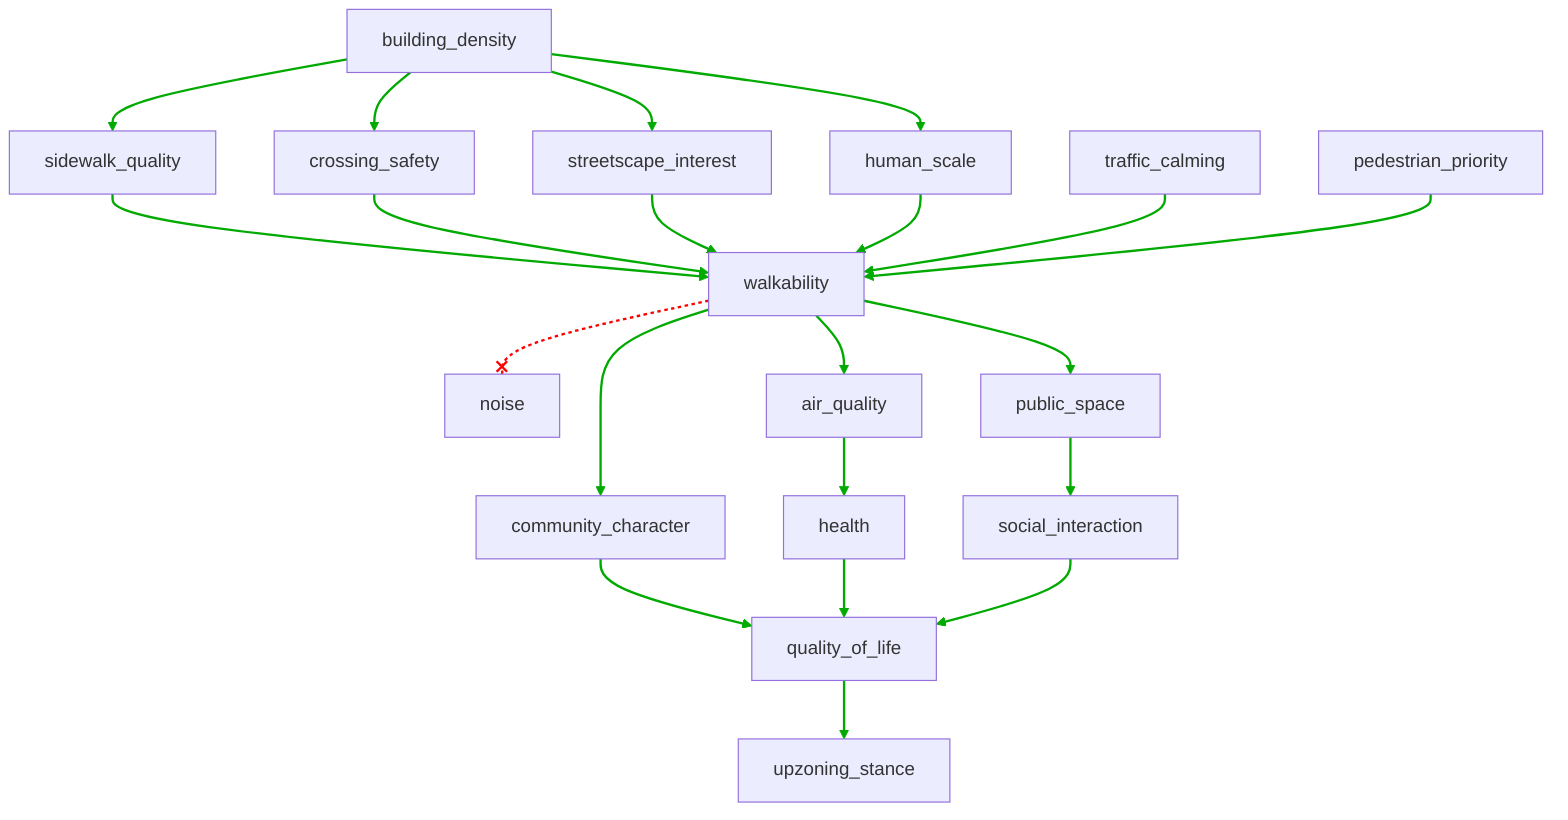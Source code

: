 flowchart TD
n1[building_density]
n2[sidewalk_quality]
n3[crossing_safety]
n4[streetscape_interest]
n5[human_scale]
n6[traffic_calming]
n7[pedestrian_priority]
n8[walkability]
n9[noise]
n10[air_quality]
n11[public_space]
n12[community_character]
n13[health]
n14[social_interaction]
n15[quality_of_life]
n16[upzoning_stance]
n1 --> n2
n1 --> n3
n1 --> n4
n1 --> n5
n2 --> n8
n3 --> n8
n4 --> n8
n5 --> n8
n6 --> n8
n7 --> n8
n8 --x n9
n8 --> n10
n8 --> n11
n8 --> n12
n10 --> n13
n11 --> n14
n12 --> n15
n13 --> n15
n14 --> n15
n15 --> n16
linkStyle 0 stroke:#00AA00,stroke-width:2px
linkStyle 1 stroke:#00AA00,stroke-width:2px
linkStyle 2 stroke:#00AA00,stroke-width:2px
linkStyle 3 stroke:#00AA00,stroke-width:2px
linkStyle 4 stroke:#00AA00,stroke-width:2px
linkStyle 5 stroke:#00AA00,stroke-width:2px
linkStyle 6 stroke:#00AA00,stroke-width:2px
linkStyle 7 stroke:#00AA00,stroke-width:2px
linkStyle 8 stroke:#00AA00,stroke-width:2px
linkStyle 9 stroke:#00AA00,stroke-width:2px
linkStyle 10 stroke:#FF0000,stroke-dasharray:3,stroke-width:2px
linkStyle 11 stroke:#00AA00,stroke-width:2px
linkStyle 12 stroke:#00AA00,stroke-width:2px
linkStyle 13 stroke:#00AA00,stroke-width:2px
linkStyle 14 stroke:#00AA00,stroke-width:2px
linkStyle 15 stroke:#00AA00,stroke-width:2px
linkStyle 16 stroke:#00AA00,stroke-width:2px
linkStyle 17 stroke:#00AA00,stroke-width:2px
linkStyle 18 stroke:#00AA00,stroke-width:2px
linkStyle 19 stroke:#00AA00,stroke-width:2px